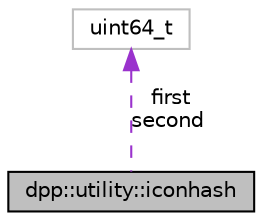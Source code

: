 digraph "dpp::utility::iconhash"
{
 // INTERACTIVE_SVG=YES
 // LATEX_PDF_SIZE
  bgcolor="transparent";
  edge [fontname="Helvetica",fontsize="10",labelfontname="Helvetica",labelfontsize="10"];
  node [fontname="Helvetica",fontsize="10",shape=record];
  Node1 [label="dpp::utility::iconhash",height=0.2,width=0.4,color="black", fillcolor="grey75", style="filled", fontcolor="black",tooltip="Store a 128 bit icon hash (profile picture, server icon etc) as a 128 bit binary value made of two ui..."];
  Node2 -> Node1 [dir="back",color="darkorchid3",fontsize="10",style="dashed",label=" first\nsecond" ,fontname="Helvetica"];
  Node2 [label="uint64_t",height=0.2,width=0.4,color="grey75",tooltip=" "];
}
